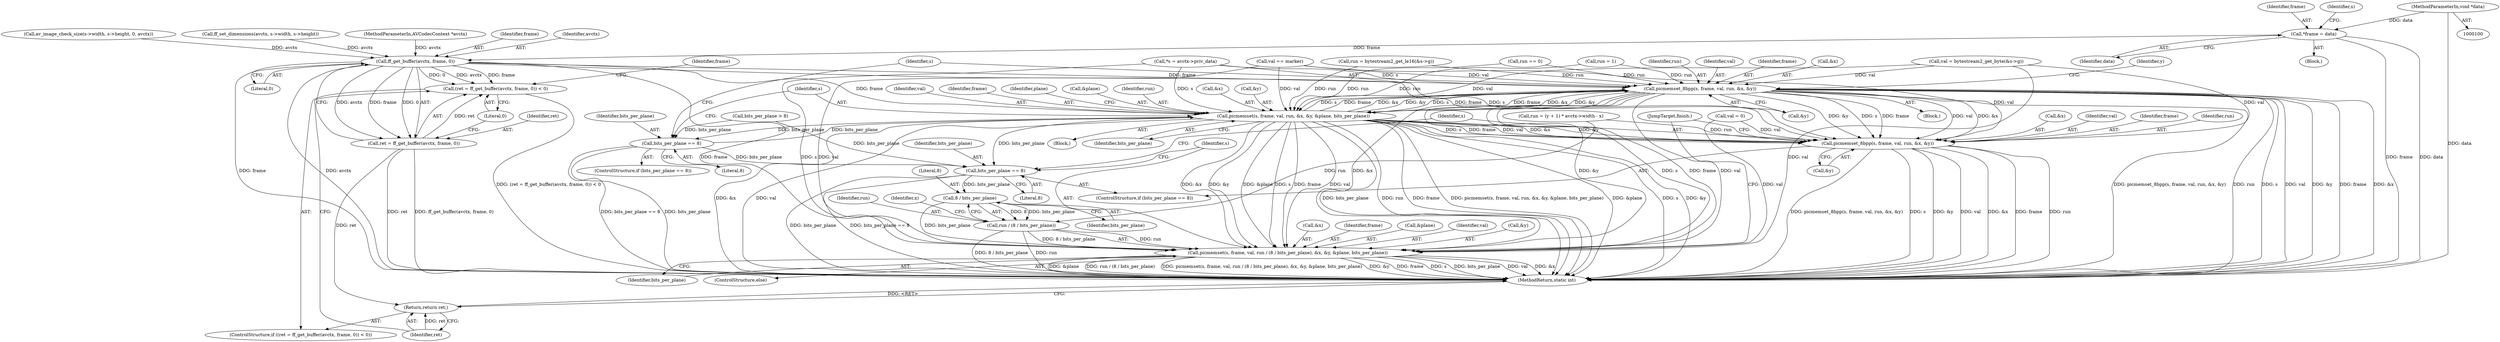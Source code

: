 digraph "0_FFmpeg_8c2ea3030af7b40a3c4275696fb5c76cdb80950a@pointer" {
"1000102" [label="(MethodParameterIn,void *data)"];
"1000113" [label="(Call,*frame = data)"];
"1000348" [label="(Call,ff_get_buffer(avctx, frame, 0))"];
"1000345" [label="(Call,(ret = ff_get_buffer(avctx, frame, 0)) < 0)"];
"1000346" [label="(Call,ret = ff_get_buffer(avctx, frame, 0))"];
"1000353" [label="(Return,return ret;)"];
"1000792" [label="(Call,picmemset_8bpp(s, frame, val, run, &x, &y))"];
"1000808" [label="(Call,picmemset(s, frame, val, run, &x, &y, &plane, bits_per_plane))"];
"1000788" [label="(Call,bits_per_plane == 8)"];
"1000840" [label="(Call,bits_per_plane == 8)"];
"1000859" [label="(Call,8 / bits_per_plane)"];
"1000857" [label="(Call,run / (8 / bits_per_plane))"];
"1000853" [label="(Call,picmemset(s, frame, val, run / (8 / bits_per_plane), &x, &y, &plane, bits_per_plane))"];
"1000843" [label="(Call,picmemset_8bpp(s, frame, val, run, &x, &y))"];
"1000353" [label="(Return,return ret;)"];
"1000788" [label="(Call,bits_per_plane == 8)"];
"1000859" [label="(Call,8 / bits_per_plane)"];
"1000799" [label="(Call,&y)"];
"1000350" [label="(Identifier,frame)"];
"1000866" [label="(Call,&plane)"];
"1000803" [label="(Identifier,y)"];
"1000796" [label="(Identifier,run)"];
"1000858" [label="(Identifier,run)"];
"1000113" [label="(Call,*frame = data)"];
"1000793" [label="(Identifier,s)"];
"1000790" [label="(Literal,8)"];
"1000795" [label="(Identifier,val)"];
"1000856" [label="(Identifier,val)"];
"1000114" [label="(Identifier,frame)"];
"1000789" [label="(Identifier,bits_per_plane)"];
"1000863" [label="(Identifier,x)"];
"1000794" [label="(Identifier,frame)"];
"1000864" [label="(Call,&y)"];
"1000813" [label="(Call,&x)"];
"1000349" [label="(Identifier,avctx)"];
"1000298" [label="(Call,av_image_check_size(s->width, s->height, 0, avctx))"];
"1000815" [label="(Call,&y)"];
"1000860" [label="(Literal,8)"];
"1000345" [label="(Call,(ret = ff_get_buffer(avctx, frame, 0)) < 0)"];
"1000811" [label="(Identifier,val)"];
"1000845" [label="(Identifier,frame)"];
"1000105" [label="(Block,)"];
"1000358" [label="(Identifier,frame)"];
"1000847" [label="(Identifier,run)"];
"1000739" [label="(Call,run = 1)"];
"1000810" [label="(Identifier,frame)"];
"1000115" [label="(Identifier,data)"];
"1000653" [label="(Call,val = 0)"];
"1000852" [label="(ControlStructure,else)"];
"1000102" [label="(MethodParameterIn,void *data)"];
"1000809" [label="(Identifier,s)"];
"1000346" [label="(Call,ret = ff_get_buffer(avctx, frame, 0))"];
"1000807" [label="(Block,)"];
"1000819" [label="(Identifier,bits_per_plane)"];
"1000842" [label="(Literal,8)"];
"1000352" [label="(Literal,0)"];
"1000215" [label="(Call,bits_per_plane > 8)"];
"1000726" [label="(Identifier,plane)"];
"1000808" [label="(Call,picmemset(s, frame, val, run, &x, &y, &plane, bits_per_plane))"];
"1000354" [label="(Identifier,ret)"];
"1000797" [label="(Call,&x)"];
"1000853" [label="(Call,picmemset(s, frame, val, run / (8 / bits_per_plane), &x, &y, &plane, bits_per_plane))"];
"1000772" [label="(Call,val = bytestream2_get_byte(&s->g))"];
"1000839" [label="(ControlStructure,if (bits_per_plane == 8))"];
"1000841" [label="(Identifier,bits_per_plane)"];
"1000133" [label="(Identifier,s)"];
"1000931" [label="(MethodReturn,static int)"];
"1000750" [label="(Call,val == marker)"];
"1000107" [label="(Call,*s = avctx->priv_data)"];
"1000854" [label="(Identifier,s)"];
"1000344" [label="(ControlStructure,if ((ret = ff_get_buffer(avctx, frame, 0)) < 0))"];
"1000861" [label="(Identifier,bits_per_plane)"];
"1000828" [label="(Call,run = (y + 1) * avctx->width - x)"];
"1000922" [label="(JumpTarget,finish:)"];
"1000330" [label="(Call,ff_set_dimensions(avctx, s->width, s->height))"];
"1000868" [label="(Identifier,bits_per_plane)"];
"1000817" [label="(Call,&plane)"];
"1000840" [label="(Call,bits_per_plane == 8)"];
"1000348" [label="(Call,ff_get_buffer(avctx, frame, 0))"];
"1000351" [label="(Literal,0)"];
"1000792" [label="(Call,picmemset_8bpp(s, frame, val, run, &x, &y))"];
"1000765" [label="(Call,run = bytestream2_get_le16(&s->g))"];
"1000812" [label="(Identifier,run)"];
"1000787" [label="(ControlStructure,if (bits_per_plane == 8))"];
"1000844" [label="(Identifier,s)"];
"1000862" [label="(Call,&x)"];
"1000850" [label="(Call,&y)"];
"1000848" [label="(Call,&x)"];
"1000857" [label="(Call,run / (8 / bits_per_plane))"];
"1000843" [label="(Call,picmemset_8bpp(s, frame, val, run, &x, &y))"];
"1000846" [label="(Identifier,val)"];
"1000101" [label="(MethodParameterIn,AVCodecContext *avctx)"];
"1000791" [label="(Block,)"];
"1000855" [label="(Identifier,frame)"];
"1000347" [label="(Identifier,ret)"];
"1000762" [label="(Call,run == 0)"];
"1000102" -> "1000100"  [label="AST: "];
"1000102" -> "1000931"  [label="DDG: data"];
"1000102" -> "1000113"  [label="DDG: data"];
"1000113" -> "1000105"  [label="AST: "];
"1000113" -> "1000115"  [label="CFG: "];
"1000114" -> "1000113"  [label="AST: "];
"1000115" -> "1000113"  [label="AST: "];
"1000133" -> "1000113"  [label="CFG: "];
"1000113" -> "1000931"  [label="DDG: frame"];
"1000113" -> "1000931"  [label="DDG: data"];
"1000113" -> "1000348"  [label="DDG: frame"];
"1000348" -> "1000346"  [label="AST: "];
"1000348" -> "1000351"  [label="CFG: "];
"1000349" -> "1000348"  [label="AST: "];
"1000350" -> "1000348"  [label="AST: "];
"1000351" -> "1000348"  [label="AST: "];
"1000346" -> "1000348"  [label="CFG: "];
"1000348" -> "1000931"  [label="DDG: avctx"];
"1000348" -> "1000931"  [label="DDG: frame"];
"1000348" -> "1000345"  [label="DDG: avctx"];
"1000348" -> "1000345"  [label="DDG: frame"];
"1000348" -> "1000345"  [label="DDG: 0"];
"1000348" -> "1000346"  [label="DDG: avctx"];
"1000348" -> "1000346"  [label="DDG: frame"];
"1000348" -> "1000346"  [label="DDG: 0"];
"1000330" -> "1000348"  [label="DDG: avctx"];
"1000298" -> "1000348"  [label="DDG: avctx"];
"1000101" -> "1000348"  [label="DDG: avctx"];
"1000348" -> "1000792"  [label="DDG: frame"];
"1000348" -> "1000808"  [label="DDG: frame"];
"1000348" -> "1000843"  [label="DDG: frame"];
"1000348" -> "1000853"  [label="DDG: frame"];
"1000345" -> "1000344"  [label="AST: "];
"1000345" -> "1000352"  [label="CFG: "];
"1000346" -> "1000345"  [label="AST: "];
"1000352" -> "1000345"  [label="AST: "];
"1000354" -> "1000345"  [label="CFG: "];
"1000358" -> "1000345"  [label="CFG: "];
"1000345" -> "1000931"  [label="DDG: (ret = ff_get_buffer(avctx, frame, 0)) < 0"];
"1000346" -> "1000345"  [label="DDG: ret"];
"1000347" -> "1000346"  [label="AST: "];
"1000352" -> "1000346"  [label="CFG: "];
"1000346" -> "1000931"  [label="DDG: ff_get_buffer(avctx, frame, 0)"];
"1000346" -> "1000931"  [label="DDG: ret"];
"1000346" -> "1000353"  [label="DDG: ret"];
"1000353" -> "1000344"  [label="AST: "];
"1000353" -> "1000354"  [label="CFG: "];
"1000354" -> "1000353"  [label="AST: "];
"1000931" -> "1000353"  [label="CFG: "];
"1000353" -> "1000931"  [label="DDG: <RET>"];
"1000354" -> "1000353"  [label="DDG: ret"];
"1000792" -> "1000791"  [label="AST: "];
"1000792" -> "1000799"  [label="CFG: "];
"1000793" -> "1000792"  [label="AST: "];
"1000794" -> "1000792"  [label="AST: "];
"1000795" -> "1000792"  [label="AST: "];
"1000796" -> "1000792"  [label="AST: "];
"1000797" -> "1000792"  [label="AST: "];
"1000799" -> "1000792"  [label="AST: "];
"1000803" -> "1000792"  [label="CFG: "];
"1000792" -> "1000931"  [label="DDG: picmemset_8bpp(s, frame, val, run, &x, &y)"];
"1000792" -> "1000931"  [label="DDG: run"];
"1000792" -> "1000931"  [label="DDG: s"];
"1000792" -> "1000931"  [label="DDG: val"];
"1000792" -> "1000931"  [label="DDG: &y"];
"1000792" -> "1000931"  [label="DDG: frame"];
"1000792" -> "1000931"  [label="DDG: &x"];
"1000107" -> "1000792"  [label="DDG: s"];
"1000808" -> "1000792"  [label="DDG: s"];
"1000808" -> "1000792"  [label="DDG: frame"];
"1000808" -> "1000792"  [label="DDG: &x"];
"1000808" -> "1000792"  [label="DDG: &y"];
"1000750" -> "1000792"  [label="DDG: val"];
"1000772" -> "1000792"  [label="DDG: val"];
"1000739" -> "1000792"  [label="DDG: run"];
"1000765" -> "1000792"  [label="DDG: run"];
"1000762" -> "1000792"  [label="DDG: run"];
"1000792" -> "1000808"  [label="DDG: s"];
"1000792" -> "1000808"  [label="DDG: frame"];
"1000792" -> "1000808"  [label="DDG: &x"];
"1000792" -> "1000808"  [label="DDG: &y"];
"1000792" -> "1000843"  [label="DDG: s"];
"1000792" -> "1000843"  [label="DDG: frame"];
"1000792" -> "1000843"  [label="DDG: val"];
"1000792" -> "1000843"  [label="DDG: &x"];
"1000792" -> "1000843"  [label="DDG: &y"];
"1000792" -> "1000853"  [label="DDG: s"];
"1000792" -> "1000853"  [label="DDG: frame"];
"1000792" -> "1000853"  [label="DDG: val"];
"1000792" -> "1000853"  [label="DDG: &x"];
"1000792" -> "1000853"  [label="DDG: &y"];
"1000808" -> "1000807"  [label="AST: "];
"1000808" -> "1000819"  [label="CFG: "];
"1000809" -> "1000808"  [label="AST: "];
"1000810" -> "1000808"  [label="AST: "];
"1000811" -> "1000808"  [label="AST: "];
"1000812" -> "1000808"  [label="AST: "];
"1000813" -> "1000808"  [label="AST: "];
"1000815" -> "1000808"  [label="AST: "];
"1000817" -> "1000808"  [label="AST: "];
"1000819" -> "1000808"  [label="AST: "];
"1000726" -> "1000808"  [label="CFG: "];
"1000808" -> "1000931"  [label="DDG: frame"];
"1000808" -> "1000931"  [label="DDG: picmemset(s, frame, val, run, &x, &y, &plane, bits_per_plane)"];
"1000808" -> "1000931"  [label="DDG: &plane"];
"1000808" -> "1000931"  [label="DDG: s"];
"1000808" -> "1000931"  [label="DDG: &y"];
"1000808" -> "1000931"  [label="DDG: &x"];
"1000808" -> "1000931"  [label="DDG: val"];
"1000808" -> "1000931"  [label="DDG: bits_per_plane"];
"1000808" -> "1000931"  [label="DDG: run"];
"1000808" -> "1000788"  [label="DDG: bits_per_plane"];
"1000107" -> "1000808"  [label="DDG: s"];
"1000750" -> "1000808"  [label="DDG: val"];
"1000772" -> "1000808"  [label="DDG: val"];
"1000739" -> "1000808"  [label="DDG: run"];
"1000765" -> "1000808"  [label="DDG: run"];
"1000762" -> "1000808"  [label="DDG: run"];
"1000788" -> "1000808"  [label="DDG: bits_per_plane"];
"1000808" -> "1000840"  [label="DDG: bits_per_plane"];
"1000808" -> "1000843"  [label="DDG: s"];
"1000808" -> "1000843"  [label="DDG: frame"];
"1000808" -> "1000843"  [label="DDG: val"];
"1000808" -> "1000843"  [label="DDG: &x"];
"1000808" -> "1000843"  [label="DDG: &y"];
"1000808" -> "1000853"  [label="DDG: s"];
"1000808" -> "1000853"  [label="DDG: frame"];
"1000808" -> "1000853"  [label="DDG: val"];
"1000808" -> "1000853"  [label="DDG: &x"];
"1000808" -> "1000853"  [label="DDG: &y"];
"1000808" -> "1000853"  [label="DDG: &plane"];
"1000788" -> "1000787"  [label="AST: "];
"1000788" -> "1000790"  [label="CFG: "];
"1000789" -> "1000788"  [label="AST: "];
"1000790" -> "1000788"  [label="AST: "];
"1000793" -> "1000788"  [label="CFG: "];
"1000809" -> "1000788"  [label="CFG: "];
"1000788" -> "1000931"  [label="DDG: bits_per_plane"];
"1000788" -> "1000931"  [label="DDG: bits_per_plane == 8"];
"1000215" -> "1000788"  [label="DDG: bits_per_plane"];
"1000788" -> "1000840"  [label="DDG: bits_per_plane"];
"1000840" -> "1000839"  [label="AST: "];
"1000840" -> "1000842"  [label="CFG: "];
"1000841" -> "1000840"  [label="AST: "];
"1000842" -> "1000840"  [label="AST: "];
"1000844" -> "1000840"  [label="CFG: "];
"1000854" -> "1000840"  [label="CFG: "];
"1000840" -> "1000931"  [label="DDG: bits_per_plane == 8"];
"1000840" -> "1000931"  [label="DDG: bits_per_plane"];
"1000215" -> "1000840"  [label="DDG: bits_per_plane"];
"1000840" -> "1000859"  [label="DDG: bits_per_plane"];
"1000859" -> "1000857"  [label="AST: "];
"1000859" -> "1000861"  [label="CFG: "];
"1000860" -> "1000859"  [label="AST: "];
"1000861" -> "1000859"  [label="AST: "];
"1000857" -> "1000859"  [label="CFG: "];
"1000859" -> "1000857"  [label="DDG: 8"];
"1000859" -> "1000857"  [label="DDG: bits_per_plane"];
"1000859" -> "1000853"  [label="DDG: bits_per_plane"];
"1000857" -> "1000853"  [label="AST: "];
"1000858" -> "1000857"  [label="AST: "];
"1000863" -> "1000857"  [label="CFG: "];
"1000857" -> "1000931"  [label="DDG: run"];
"1000857" -> "1000931"  [label="DDG: 8 / bits_per_plane"];
"1000857" -> "1000853"  [label="DDG: run"];
"1000857" -> "1000853"  [label="DDG: 8 / bits_per_plane"];
"1000828" -> "1000857"  [label="DDG: run"];
"1000853" -> "1000852"  [label="AST: "];
"1000853" -> "1000868"  [label="CFG: "];
"1000854" -> "1000853"  [label="AST: "];
"1000855" -> "1000853"  [label="AST: "];
"1000856" -> "1000853"  [label="AST: "];
"1000862" -> "1000853"  [label="AST: "];
"1000864" -> "1000853"  [label="AST: "];
"1000866" -> "1000853"  [label="AST: "];
"1000868" -> "1000853"  [label="AST: "];
"1000922" -> "1000853"  [label="CFG: "];
"1000853" -> "1000931"  [label="DDG: &plane"];
"1000853" -> "1000931"  [label="DDG: run / (8 / bits_per_plane)"];
"1000853" -> "1000931"  [label="DDG: picmemset(s, frame, val, run / (8 / bits_per_plane), &x, &y, &plane, bits_per_plane)"];
"1000853" -> "1000931"  [label="DDG: &y"];
"1000853" -> "1000931"  [label="DDG: frame"];
"1000853" -> "1000931"  [label="DDG: s"];
"1000853" -> "1000931"  [label="DDG: bits_per_plane"];
"1000853" -> "1000931"  [label="DDG: val"];
"1000853" -> "1000931"  [label="DDG: &x"];
"1000107" -> "1000853"  [label="DDG: s"];
"1000750" -> "1000853"  [label="DDG: val"];
"1000772" -> "1000853"  [label="DDG: val"];
"1000653" -> "1000853"  [label="DDG: val"];
"1000843" -> "1000839"  [label="AST: "];
"1000843" -> "1000850"  [label="CFG: "];
"1000844" -> "1000843"  [label="AST: "];
"1000845" -> "1000843"  [label="AST: "];
"1000846" -> "1000843"  [label="AST: "];
"1000847" -> "1000843"  [label="AST: "];
"1000848" -> "1000843"  [label="AST: "];
"1000850" -> "1000843"  [label="AST: "];
"1000922" -> "1000843"  [label="CFG: "];
"1000843" -> "1000931"  [label="DDG: picmemset_8bpp(s, frame, val, run, &x, &y)"];
"1000843" -> "1000931"  [label="DDG: s"];
"1000843" -> "1000931"  [label="DDG: &y"];
"1000843" -> "1000931"  [label="DDG: val"];
"1000843" -> "1000931"  [label="DDG: &x"];
"1000843" -> "1000931"  [label="DDG: frame"];
"1000843" -> "1000931"  [label="DDG: run"];
"1000107" -> "1000843"  [label="DDG: s"];
"1000750" -> "1000843"  [label="DDG: val"];
"1000772" -> "1000843"  [label="DDG: val"];
"1000653" -> "1000843"  [label="DDG: val"];
"1000828" -> "1000843"  [label="DDG: run"];
}
